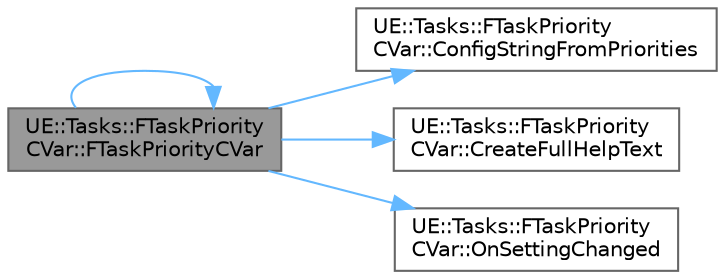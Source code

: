 digraph "UE::Tasks::FTaskPriorityCVar::FTaskPriorityCVar"
{
 // INTERACTIVE_SVG=YES
 // LATEX_PDF_SIZE
  bgcolor="transparent";
  edge [fontname=Helvetica,fontsize=10,labelfontname=Helvetica,labelfontsize=10];
  node [fontname=Helvetica,fontsize=10,shape=box,height=0.2,width=0.4];
  rankdir="LR";
  Node1 [id="Node000001",label="UE::Tasks::FTaskPriority\lCVar::FTaskPriorityCVar",height=0.2,width=0.4,color="gray40", fillcolor="grey60", style="filled", fontcolor="black",tooltip=" "];
  Node1 -> Node1 [id="edge1_Node000001_Node000001",color="steelblue1",style="solid",tooltip=" "];
  Node1 -> Node2 [id="edge2_Node000001_Node000002",color="steelblue1",style="solid",tooltip=" "];
  Node2 [id="Node000002",label="UE::Tasks::FTaskPriority\lCVar::ConfigStringFromPriorities",height=0.2,width=0.4,color="grey40", fillcolor="white", style="filled",URL="$df/d1f/classUE_1_1Tasks_1_1FTaskPriorityCVar.html#a1b1b7cb4673b62bdf851887228359e15",tooltip=" "];
  Node1 -> Node3 [id="edge3_Node000001_Node000003",color="steelblue1",style="solid",tooltip=" "];
  Node3 [id="Node000003",label="UE::Tasks::FTaskPriority\lCVar::CreateFullHelpText",height=0.2,width=0.4,color="grey40", fillcolor="white", style="filled",URL="$df/d1f/classUE_1_1Tasks_1_1FTaskPriorityCVar.html#a29a5b5d916f1a28003ae85a1e77e0cb0",tooltip=" "];
  Node1 -> Node4 [id="edge4_Node000001_Node000004",color="steelblue1",style="solid",tooltip=" "];
  Node4 [id="Node000004",label="UE::Tasks::FTaskPriority\lCVar::OnSettingChanged",height=0.2,width=0.4,color="grey40", fillcolor="white", style="filled",URL="$df/d1f/classUE_1_1Tasks_1_1FTaskPriorityCVar.html#adce27ddccad83f34b933916f2a9d58bc",tooltip=" "];
}
